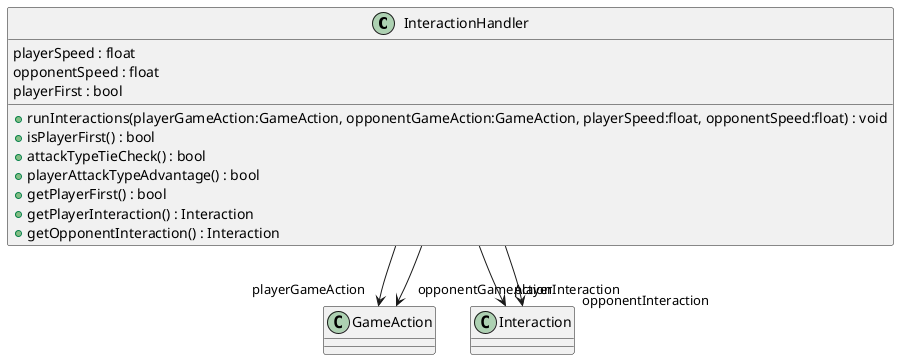 @startuml
class InteractionHandler {
    playerSpeed : float
    opponentSpeed : float
    playerFirst : bool
    + runInteractions(playerGameAction:GameAction, opponentGameAction:GameAction, playerSpeed:float, opponentSpeed:float) : void
    + isPlayerFirst() : bool
    + attackTypeTieCheck() : bool
    + playerAttackTypeAdvantage() : bool
    + getPlayerFirst() : bool
    + getPlayerInteraction() : Interaction
    + getOpponentInteraction() : Interaction
}
InteractionHandler --> "playerGameAction" GameAction
InteractionHandler --> "opponentGameAction" GameAction
InteractionHandler --> "playerInteraction" Interaction
InteractionHandler --> "opponentInteraction" Interaction
@enduml
